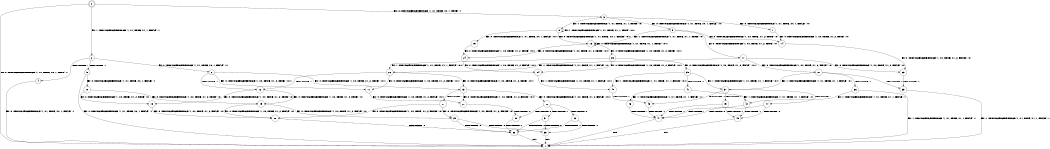 digraph BCG {
size = "7, 10.5";
center = TRUE;
node [shape = circle];
0 [peripheries = 2];
0 -> 1 [label = "EX !0 !ATOMIC_EXCH_BRANCH (1, +1, TRUE, +0, 1, TRUE) !::"];
0 -> 2 [label = "EX !1 !ATOMIC_EXCH_BRANCH (1, +1, TRUE, +1, 1, FALSE) !::"];
0 -> 3 [label = "EX !0 !ATOMIC_EXCH_BRANCH (1, +1, TRUE, +0, 1, TRUE) !::"];
2 -> 4 [label = "TERMINATE !1"];
2 -> 5 [label = "TERMINATE !1"];
2 -> 6 [label = "EX !0 !ATOMIC_EXCH_BRANCH (1, +1, TRUE, +0, 1, FALSE) !:1:"];
3 -> 7 [label = "EX !0 !ATOMIC_EXCH_BRANCH (1, +1, TRUE, +0, 1, FALSE) !:0:"];
3 -> 8 [label = "EX !1 !ATOMIC_EXCH_BRANCH (1, +1, TRUE, +1, 1, TRUE) !:0:"];
3 -> 9 [label = "EX !0 !ATOMIC_EXCH_BRANCH (1, +1, TRUE, +0, 1, FALSE) !:0:"];
4 -> 1 [label = "EX !0 !ATOMIC_EXCH_BRANCH (1, +1, TRUE, +0, 1, FALSE) !::"];
5 -> 1 [label = "EX !0 !ATOMIC_EXCH_BRANCH (1, +1, TRUE, +0, 1, FALSE) !::"];
5 -> 10 [label = "EX !0 !ATOMIC_EXCH_BRANCH (1, +1, TRUE, +0, 1, FALSE) !::"];
6 -> 11 [label = "EX !0 !ATOMIC_EXCH_BRANCH (1, +0, TRUE, +1, 2, TRUE) !:0:1:"];
6 -> 12 [label = "TERMINATE !1"];
6 -> 13 [label = "EX !0 !ATOMIC_EXCH_BRANCH (1, +0, TRUE, +1, 2, TRUE) !:0:1:"];
7 -> 14 [label = "EX !0 !ATOMIC_EXCH_BRANCH (1, +0, TRUE, +1, 2, TRUE) !:0:"];
8 -> 15 [label = "EX !0 !ATOMIC_EXCH_BRANCH (1, +1, TRUE, +0, 1, FALSE) !:0:1:"];
8 -> 8 [label = "EX !1 !ATOMIC_EXCH_BRANCH (1, +1, TRUE, +1, 1, TRUE) !:0:1:"];
8 -> 16 [label = "EX !0 !ATOMIC_EXCH_BRANCH (1, +1, TRUE, +0, 1, FALSE) !:0:1:"];
9 -> 14 [label = "EX !0 !ATOMIC_EXCH_BRANCH (1, +0, TRUE, +1, 2, TRUE) !:0:"];
9 -> 16 [label = "EX !1 !ATOMIC_EXCH_BRANCH (1, +1, TRUE, +1, 1, TRUE) !:0:"];
9 -> 17 [label = "EX !0 !ATOMIC_EXCH_BRANCH (1, +0, TRUE, +1, 2, TRUE) !:0:"];
10 -> 18 [label = "EX !0 !ATOMIC_EXCH_BRANCH (1, +0, TRUE, +1, 2, TRUE) !:0:"];
10 -> 19 [label = "EX !0 !ATOMIC_EXCH_BRANCH (1, +0, TRUE, +1, 2, TRUE) !:0:"];
11 -> 20 [label = "EX !0 !ATOMIC_EXCH_BRANCH (1, +0, TRUE, +1, 2, FALSE) !:0:1:"];
12 -> 18 [label = "EX !0 !ATOMIC_EXCH_BRANCH (1, +0, TRUE, +1, 2, TRUE) !:0:"];
12 -> 19 [label = "EX !0 !ATOMIC_EXCH_BRANCH (1, +0, TRUE, +1, 2, TRUE) !:0:"];
13 -> 20 [label = "EX !0 !ATOMIC_EXCH_BRANCH (1, +0, TRUE, +1, 2, FALSE) !:0:1:"];
13 -> 21 [label = "TERMINATE !1"];
13 -> 22 [label = "EX !0 !ATOMIC_EXCH_BRANCH (1, +0, TRUE, +1, 2, FALSE) !:0:1:"];
14 -> 23 [label = "EX !0 !ATOMIC_EXCH_BRANCH (1, +0, TRUE, +1, 2, FALSE) !:0:"];
15 -> 24 [label = "EX !0 !ATOMIC_EXCH_BRANCH (1, +0, TRUE, +1, 2, TRUE) !:0:1:"];
16 -> 24 [label = "EX !0 !ATOMIC_EXCH_BRANCH (1, +0, TRUE, +1, 2, TRUE) !:0:1:"];
16 -> 16 [label = "EX !1 !ATOMIC_EXCH_BRANCH (1, +1, TRUE, +1, 1, TRUE) !:0:1:"];
16 -> 25 [label = "EX !0 !ATOMIC_EXCH_BRANCH (1, +0, TRUE, +1, 2, TRUE) !:0:1:"];
17 -> 23 [label = "EX !0 !ATOMIC_EXCH_BRANCH (1, +0, TRUE, +1, 2, FALSE) !:0:"];
17 -> 26 [label = "EX !1 !ATOMIC_EXCH_BRANCH (1, +1, TRUE, +1, 1, FALSE) !:0:"];
17 -> 27 [label = "EX !0 !ATOMIC_EXCH_BRANCH (1, +0, TRUE, +1, 2, FALSE) !:0:"];
18 -> 28 [label = "EX !0 !ATOMIC_EXCH_BRANCH (1, +0, TRUE, +1, 2, FALSE) !:0:"];
19 -> 28 [label = "EX !0 !ATOMIC_EXCH_BRANCH (1, +0, TRUE, +1, 2, FALSE) !:0:"];
19 -> 29 [label = "EX !0 !ATOMIC_EXCH_BRANCH (1, +0, TRUE, +1, 2, FALSE) !:0:"];
20 -> 30 [label = "TERMINATE !0"];
21 -> 28 [label = "EX !0 !ATOMIC_EXCH_BRANCH (1, +0, TRUE, +1, 2, FALSE) !:0:"];
21 -> 29 [label = "EX !0 !ATOMIC_EXCH_BRANCH (1, +0, TRUE, +1, 2, FALSE) !:0:"];
22 -> 30 [label = "TERMINATE !0"];
22 -> 31 [label = "TERMINATE !1"];
22 -> 32 [label = "TERMINATE !0"];
23 -> 33 [label = "TERMINATE !0"];
24 -> 34 [label = "EX !0 !ATOMIC_EXCH_BRANCH (1, +0, TRUE, +1, 2, FALSE) !:0:1:"];
25 -> 34 [label = "EX !0 !ATOMIC_EXCH_BRANCH (1, +0, TRUE, +1, 2, FALSE) !:0:1:"];
25 -> 26 [label = "EX !1 !ATOMIC_EXCH_BRANCH (1, +1, TRUE, +1, 1, FALSE) !:0:1:"];
25 -> 35 [label = "EX !0 !ATOMIC_EXCH_BRANCH (1, +0, TRUE, +1, 2, FALSE) !:0:1:"];
26 -> 11 [label = "EX !0 !ATOMIC_EXCH_BRANCH (1, +0, TRUE, +1, 2, TRUE) !:0:1:"];
26 -> 12 [label = "TERMINATE !1"];
26 -> 13 [label = "EX !0 !ATOMIC_EXCH_BRANCH (1, +0, TRUE, +1, 2, TRUE) !:0:1:"];
27 -> 33 [label = "TERMINATE !0"];
27 -> 36 [label = "TERMINATE !0"];
27 -> 37 [label = "EX !1 !ATOMIC_EXCH_BRANCH (1, +1, TRUE, +1, 1, FALSE) !:0:"];
28 -> 38 [label = "TERMINATE !0"];
29 -> 38 [label = "TERMINATE !0"];
29 -> 39 [label = "TERMINATE !0"];
30 -> 38 [label = "TERMINATE !1"];
31 -> 38 [label = "TERMINATE !0"];
31 -> 39 [label = "TERMINATE !0"];
32 -> 38 [label = "TERMINATE !1"];
32 -> 39 [label = "TERMINATE !1"];
33 -> 1 [label = "EX !1 !ATOMIC_EXCH_BRANCH (1, +1, TRUE, +1, 1, FALSE) !::"];
34 -> 40 [label = "EX !1 !ATOMIC_EXCH_BRANCH (1, +1, TRUE, +1, 1, FALSE) !:0:1:"];
35 -> 40 [label = "EX !1 !ATOMIC_EXCH_BRANCH (1, +1, TRUE, +1, 1, FALSE) !:0:1:"];
35 -> 41 [label = "TERMINATE !0"];
35 -> 37 [label = "EX !1 !ATOMIC_EXCH_BRANCH (1, +1, TRUE, +1, 1, FALSE) !:0:1:"];
36 -> 1 [label = "EX !1 !ATOMIC_EXCH_BRANCH (1, +1, TRUE, +1, 1, FALSE) !::"];
36 -> 42 [label = "EX !1 !ATOMIC_EXCH_BRANCH (1, +1, TRUE, +1, 1, FALSE) !::"];
37 -> 43 [label = "TERMINATE !0"];
37 -> 44 [label = "TERMINATE !1"];
37 -> 45 [label = "TERMINATE !0"];
38 -> 1 [label = "exit"];
39 -> 1 [label = "exit"];
40 -> 43 [label = "TERMINATE !0"];
41 -> 46 [label = "EX !1 !ATOMIC_EXCH_BRANCH (1, +1, TRUE, +1, 1, FALSE) !:1:"];
41 -> 42 [label = "EX !1 !ATOMIC_EXCH_BRANCH (1, +1, TRUE, +1, 1, FALSE) !:1:"];
42 -> 47 [label = "TERMINATE !1"];
42 -> 48 [label = "TERMINATE !1"];
43 -> 47 [label = "TERMINATE !1"];
44 -> 47 [label = "TERMINATE !0"];
44 -> 48 [label = "TERMINATE !0"];
45 -> 47 [label = "TERMINATE !1"];
45 -> 48 [label = "TERMINATE !1"];
46 -> 47 [label = "TERMINATE !1"];
47 -> 1 [label = "exit"];
48 -> 1 [label = "exit"];
}
